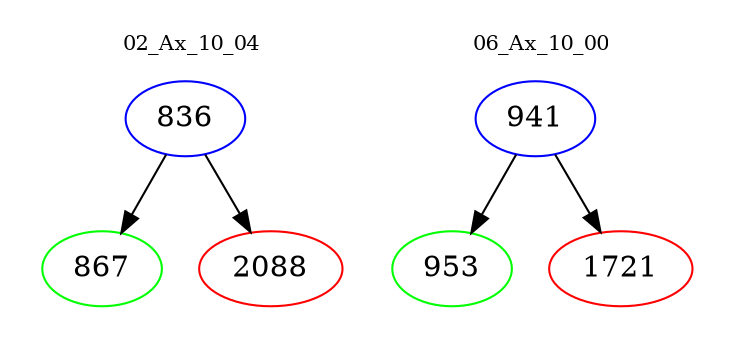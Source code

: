 digraph{
subgraph cluster_0 {
color = white
label = "02_Ax_10_04";
fontsize=10;
T0_836 [label="836", color="blue"]
T0_836 -> T0_867 [color="black"]
T0_867 [label="867", color="green"]
T0_836 -> T0_2088 [color="black"]
T0_2088 [label="2088", color="red"]
}
subgraph cluster_1 {
color = white
label = "06_Ax_10_00";
fontsize=10;
T1_941 [label="941", color="blue"]
T1_941 -> T1_953 [color="black"]
T1_953 [label="953", color="green"]
T1_941 -> T1_1721 [color="black"]
T1_1721 [label="1721", color="red"]
}
}
